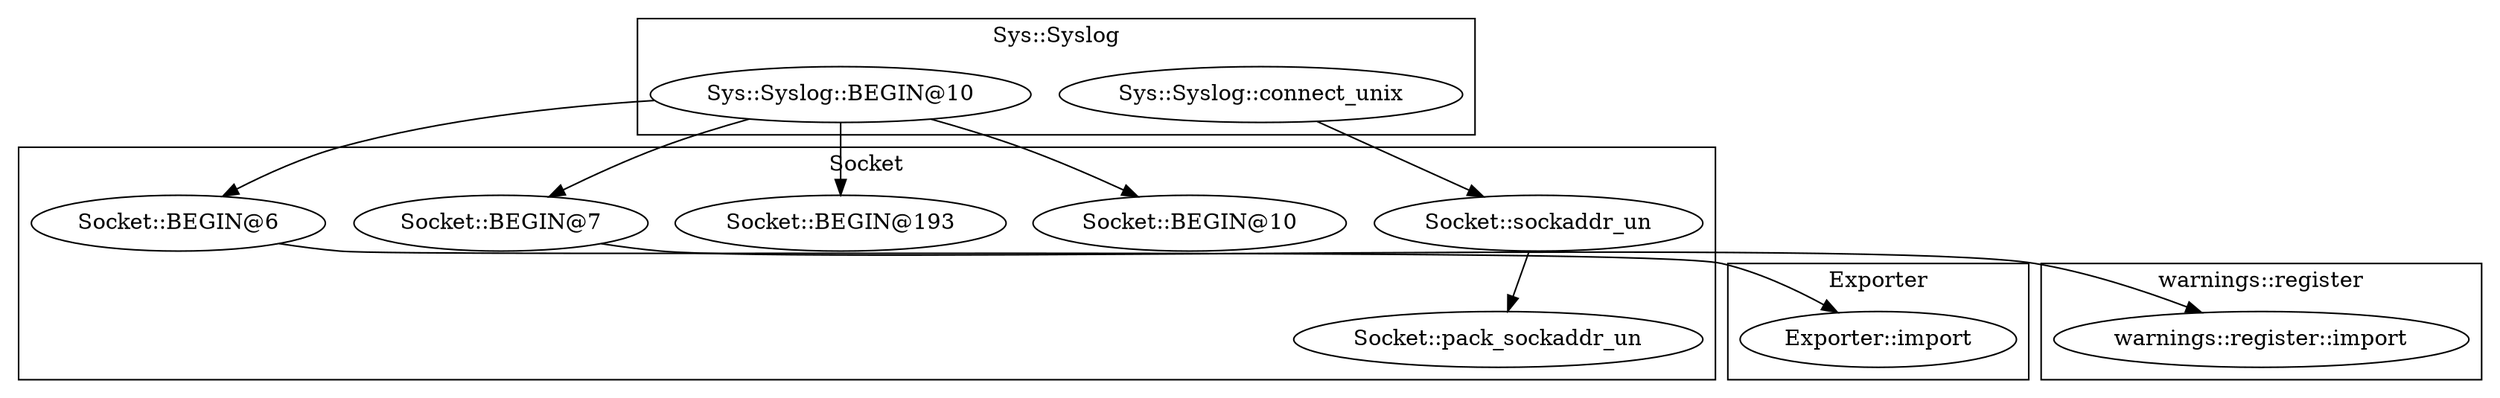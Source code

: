 digraph {
graph [overlap=false]
subgraph cluster_Sys_Syslog {
	label="Sys::Syslog";
	"Sys::Syslog::connect_unix";
	"Sys::Syslog::BEGIN@10";
}
subgraph cluster_Socket {
	label="Socket";
	"Socket::BEGIN@193";
	"Socket::BEGIN@10";
	"Socket::BEGIN@6";
	"Socket::pack_sockaddr_un";
	"Socket::sockaddr_un";
	"Socket::BEGIN@7";
}
subgraph cluster_Exporter {
	label="Exporter";
	"Exporter::import";
}
subgraph cluster_warnings_register {
	label="warnings::register";
	"warnings::register::import";
}
"Sys::Syslog::BEGIN@10" -> "Socket::BEGIN@10";
"Sys::Syslog::BEGIN@10" -> "Socket::BEGIN@7";
"Socket::BEGIN@6" -> "Exporter::import";
"Sys::Syslog::connect_unix" -> "Socket::sockaddr_un";
"Socket::sockaddr_un" -> "Socket::pack_sockaddr_un";
"Sys::Syslog::BEGIN@10" -> "Socket::BEGIN@6";
"Sys::Syslog::BEGIN@10" -> "Socket::BEGIN@193";
"Socket::BEGIN@7" -> "warnings::register::import";
}

